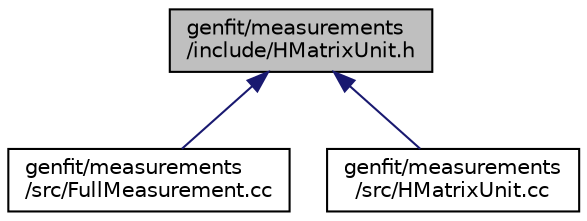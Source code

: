 digraph "genfit/measurements/include/HMatrixUnit.h"
{
 // LATEX_PDF_SIZE
  edge [fontname="Helvetica",fontsize="10",labelfontname="Helvetica",labelfontsize="10"];
  node [fontname="Helvetica",fontsize="10",shape=record];
  Node1 [label="genfit/measurements\l/include/HMatrixUnit.h",height=0.2,width=0.4,color="black", fillcolor="grey75", style="filled", fontcolor="black",tooltip=" "];
  Node1 -> Node2 [dir="back",color="midnightblue",fontsize="10",style="solid",fontname="Helvetica"];
  Node2 [label="genfit/measurements\l/src/FullMeasurement.cc",height=0.2,width=0.4,color="black", fillcolor="white", style="filled",URL="$FullMeasurement_8cc.html",tooltip=" "];
  Node1 -> Node3 [dir="back",color="midnightblue",fontsize="10",style="solid",fontname="Helvetica"];
  Node3 [label="genfit/measurements\l/src/HMatrixUnit.cc",height=0.2,width=0.4,color="black", fillcolor="white", style="filled",URL="$HMatrixUnit_8cc.html",tooltip=" "];
}
